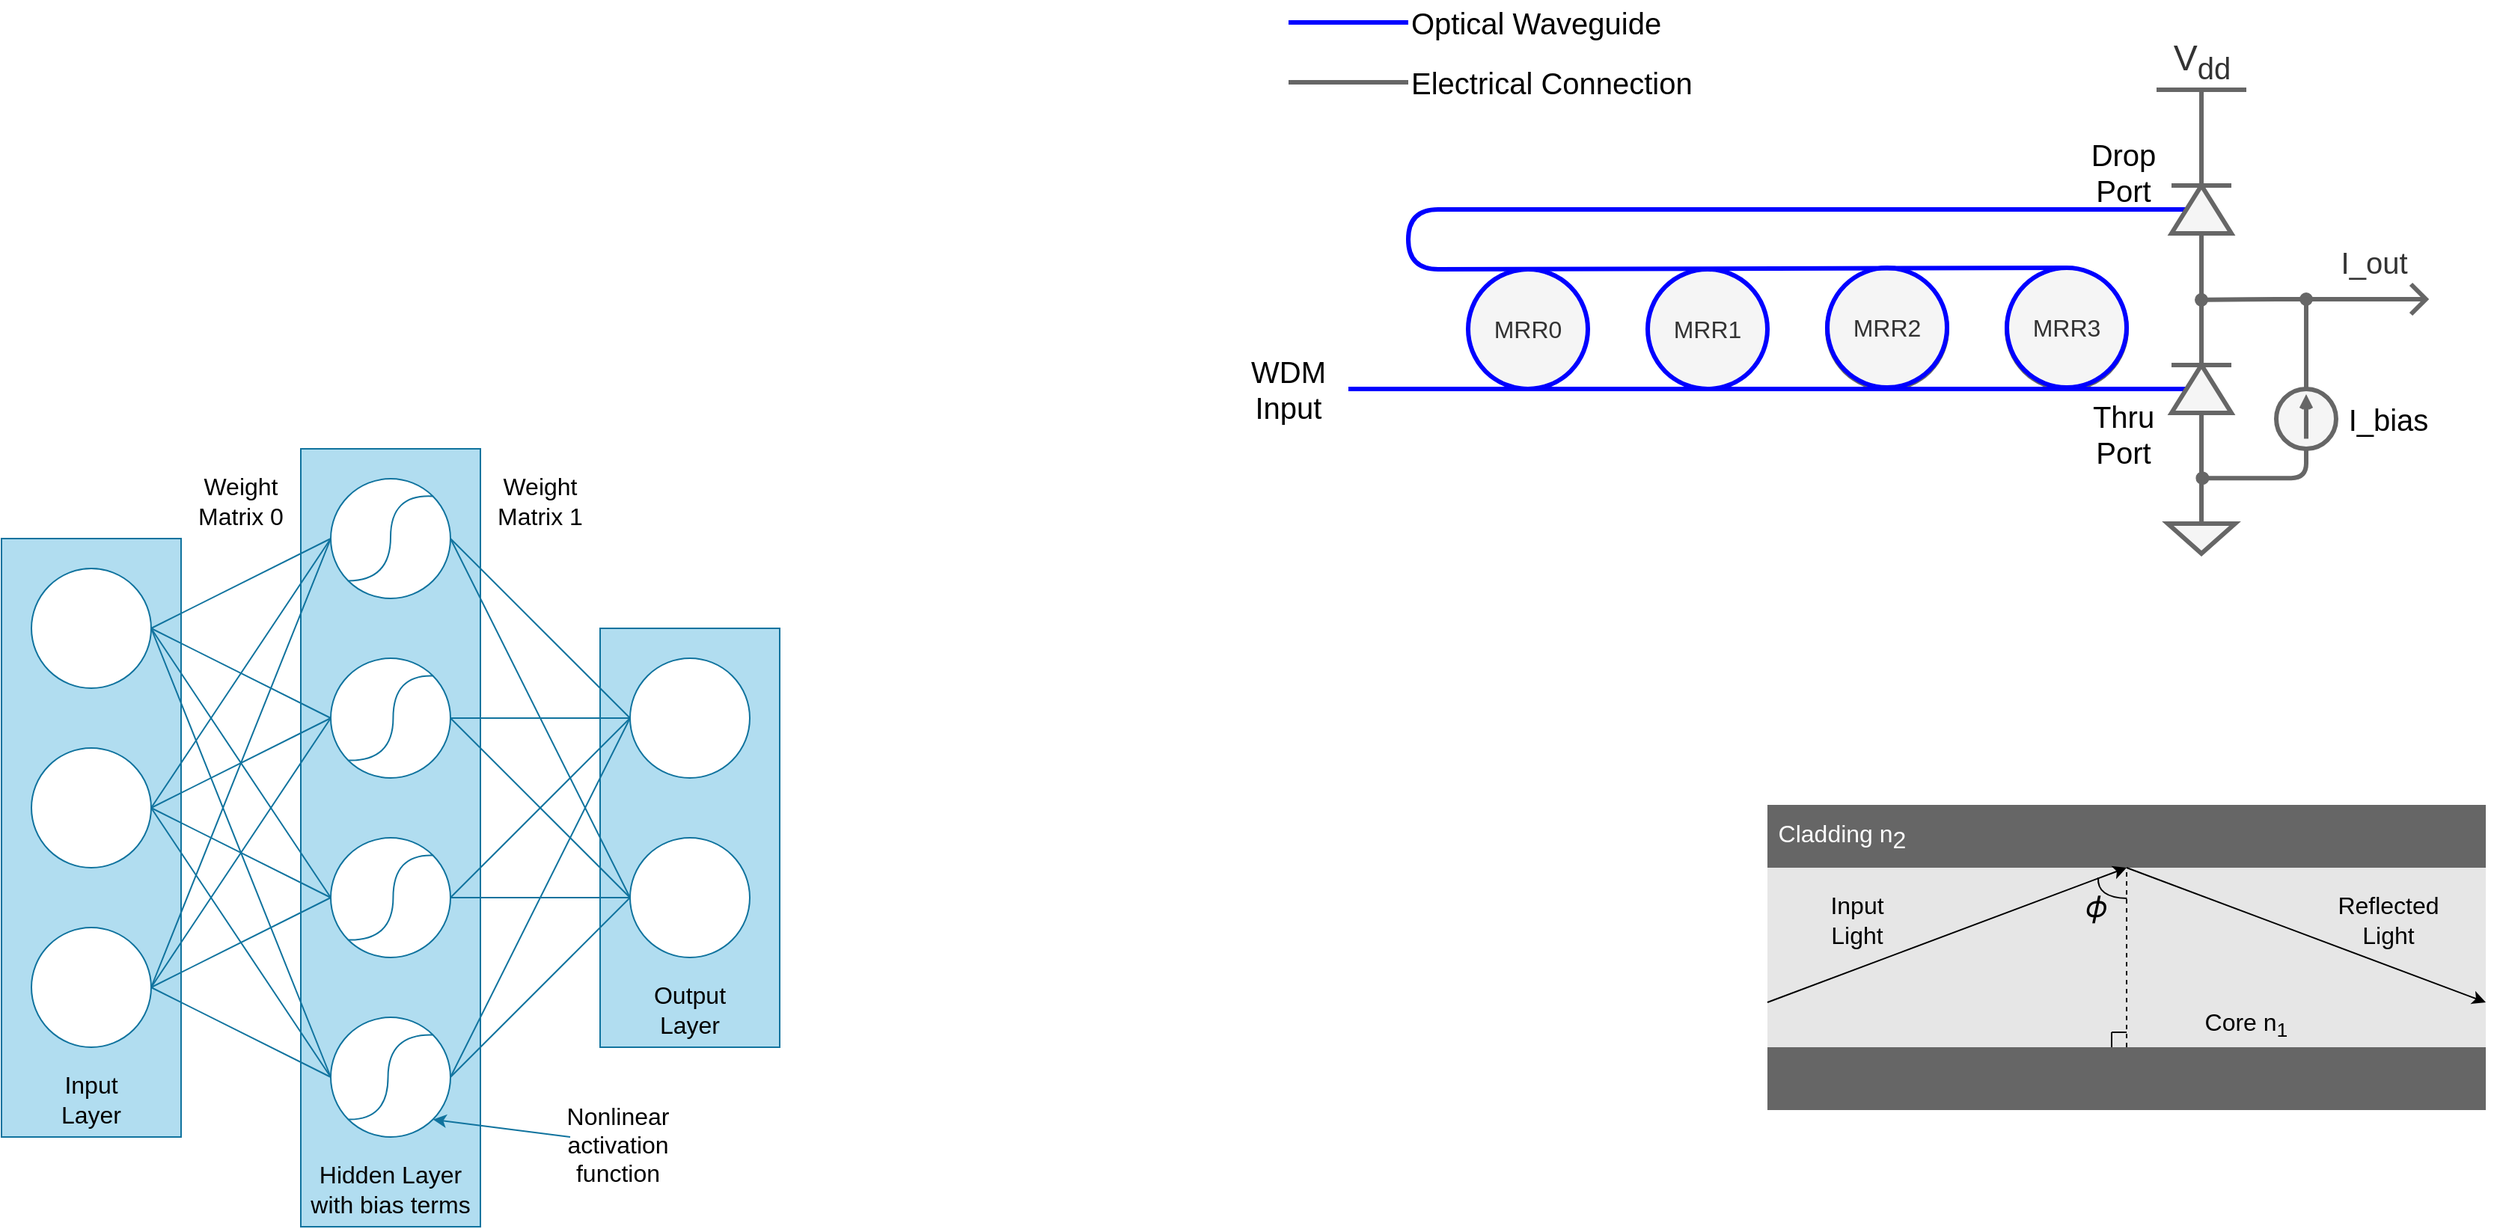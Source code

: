 <mxfile>
    <diagram id="0TyWNx4oN2dEcKVhcqcM" name="Page-1">
        <mxGraphModel dx="668" dy="779" grid="0" gridSize="10" guides="1" tooltips="1" connect="1" arrows="1" fold="1" page="0" pageScale="1" pageWidth="850" pageHeight="1100" background="#ffffff" math="0" shadow="0">
            <root>
                <mxCell id="0"/>
                <mxCell id="1" parent="0"/>
                <mxCell id="108" value="" style="rounded=0;whiteSpace=wrap;html=1;strokeColor=none;fillColor=#E6E6E6;" vertex="1" parent="1">
                    <mxGeometry x="1360" y="280" width="480" height="120" as="geometry"/>
                </mxCell>
                <mxCell id="13" value="" style="rounded=0;whiteSpace=wrap;html=1;fillColor=#b1ddf0;strokeColor=#10739E;fontSize=16;" parent="1" vertex="1">
                    <mxGeometry x="580" y="120" width="120" height="280" as="geometry"/>
                </mxCell>
                <mxCell id="12" value="" style="rounded=0;whiteSpace=wrap;html=1;fillColor=#b1ddf0;strokeColor=#10739E;fontSize=16;" parent="1" vertex="1">
                    <mxGeometry x="380" width="120" height="520" as="geometry"/>
                </mxCell>
                <mxCell id="11" value="" style="rounded=0;whiteSpace=wrap;html=1;fillColor=#b1ddf0;strokeColor=#10739E;fontSize=16;" parent="1" vertex="1">
                    <mxGeometry x="180" y="60" width="120" height="400" as="geometry"/>
                </mxCell>
                <mxCell id="2" value="" style="ellipse;whiteSpace=wrap;html=1;aspect=fixed;strokeColor=#10739E;fontSize=16;" parent="1" vertex="1">
                    <mxGeometry x="200" y="80" width="80" height="80" as="geometry"/>
                </mxCell>
                <mxCell id="3" value="" style="ellipse;whiteSpace=wrap;html=1;aspect=fixed;strokeColor=#10739E;fontSize=16;" parent="1" vertex="1">
                    <mxGeometry x="200" y="200" width="80" height="80" as="geometry"/>
                </mxCell>
                <mxCell id="4" value="" style="ellipse;whiteSpace=wrap;html=1;aspect=fixed;strokeColor=#10739E;fontSize=16;" parent="1" vertex="1">
                    <mxGeometry x="200" y="320" width="80" height="80" as="geometry"/>
                </mxCell>
                <mxCell id="5" value="" style="ellipse;whiteSpace=wrap;html=1;aspect=fixed;strokeColor=#10739E;fontSize=16;" parent="1" vertex="1">
                    <mxGeometry x="400" y="140" width="80" height="80" as="geometry"/>
                </mxCell>
                <mxCell id="6" value="" style="ellipse;whiteSpace=wrap;html=1;aspect=fixed;strokeColor=#10739E;fontSize=16;" parent="1" vertex="1">
                    <mxGeometry x="400" y="260" width="80" height="80" as="geometry"/>
                </mxCell>
                <mxCell id="7" value="" style="ellipse;whiteSpace=wrap;html=1;aspect=fixed;strokeColor=#10739E;fontSize=16;" parent="1" vertex="1">
                    <mxGeometry x="400" y="20" width="80" height="80" as="geometry"/>
                </mxCell>
                <mxCell id="8" value="" style="ellipse;whiteSpace=wrap;html=1;aspect=fixed;strokeColor=#10739E;fontSize=16;" parent="1" vertex="1">
                    <mxGeometry x="400" y="380" width="80" height="80" as="geometry"/>
                </mxCell>
                <mxCell id="9" value="" style="ellipse;whiteSpace=wrap;html=1;aspect=fixed;strokeColor=#10739E;fontSize=16;" parent="1" vertex="1">
                    <mxGeometry x="600" y="140" width="80" height="80" as="geometry"/>
                </mxCell>
                <mxCell id="10" value="" style="ellipse;whiteSpace=wrap;html=1;aspect=fixed;strokeColor=#10739E;fontSize=16;" parent="1" vertex="1">
                    <mxGeometry x="600" y="260" width="80" height="80" as="geometry"/>
                </mxCell>
                <mxCell id="14" value="Input Layer" style="text;html=1;strokeColor=none;fillColor=none;align=center;verticalAlign=middle;whiteSpace=wrap;rounded=0;labelBorderColor=none;fontColor=#000000;fontSize=16;" parent="1" vertex="1">
                    <mxGeometry x="210" y="420" width="60" height="30" as="geometry"/>
                </mxCell>
                <mxCell id="15" value="Hidden Layer with bias terms" style="text;html=1;strokeColor=none;fillColor=none;align=center;verticalAlign=middle;whiteSpace=wrap;rounded=0;labelBorderColor=none;fontColor=#000000;fontSize=16;" parent="1" vertex="1">
                    <mxGeometry x="380" y="480" width="120" height="30" as="geometry"/>
                </mxCell>
                <mxCell id="16" value="Output Layer" style="text;html=1;align=center;verticalAlign=middle;whiteSpace=wrap;rounded=0;labelBorderColor=none;fontColor=#000000;fontSize=16;" parent="1" vertex="1">
                    <mxGeometry x="610" y="360" width="60" height="30" as="geometry"/>
                </mxCell>
                <mxCell id="17" value="" style="endArrow=none;html=1;exitX=1;exitY=0.5;exitDx=0;exitDy=0;entryX=0;entryY=0.5;entryDx=0;entryDy=0;strokeColor=#10739E;fontSize=16;" parent="1" source="2" target="7" edge="1">
                    <mxGeometry width="50" height="50" relative="1" as="geometry">
                        <mxPoint x="480" y="260" as="sourcePoint"/>
                        <mxPoint x="530" y="210" as="targetPoint"/>
                    </mxGeometry>
                </mxCell>
                <mxCell id="18" value="" style="endArrow=none;html=1;exitX=1;exitY=0.5;exitDx=0;exitDy=0;entryX=0;entryY=0.5;entryDx=0;entryDy=0;strokeColor=#10739E;fontSize=16;" parent="1" source="3" target="5" edge="1">
                    <mxGeometry width="50" height="50" relative="1" as="geometry">
                        <mxPoint x="350" y="210" as="sourcePoint"/>
                        <mxPoint x="340" y="240" as="targetPoint"/>
                    </mxGeometry>
                </mxCell>
                <mxCell id="19" value="" style="endArrow=none;html=1;exitX=1;exitY=0.5;exitDx=0;exitDy=0;entryX=0;entryY=0.5;entryDx=0;entryDy=0;strokeColor=#10739E;fontSize=16;" parent="1" source="4" target="6" edge="1">
                    <mxGeometry width="50" height="50" relative="1" as="geometry">
                        <mxPoint x="480" y="260" as="sourcePoint"/>
                        <mxPoint x="530" y="210" as="targetPoint"/>
                    </mxGeometry>
                </mxCell>
                <mxCell id="20" value="" style="endArrow=none;html=1;exitX=1;exitY=0.5;exitDx=0;exitDy=0;entryX=0;entryY=0.5;entryDx=0;entryDy=0;strokeColor=#10739E;fontSize=16;" parent="1" source="4" target="8" edge="1">
                    <mxGeometry width="50" height="50" relative="1" as="geometry">
                        <mxPoint x="480" y="260" as="sourcePoint"/>
                        <mxPoint x="530" y="210" as="targetPoint"/>
                    </mxGeometry>
                </mxCell>
                <mxCell id="21" value="" style="endArrow=none;html=1;exitX=1;exitY=0.5;exitDx=0;exitDy=0;entryX=0;entryY=0.5;entryDx=0;entryDy=0;strokeColor=#10739E;fontSize=16;" parent="1" source="4" target="5" edge="1">
                    <mxGeometry width="50" height="50" relative="1" as="geometry">
                        <mxPoint x="480" y="260" as="sourcePoint"/>
                        <mxPoint x="530" y="210" as="targetPoint"/>
                    </mxGeometry>
                </mxCell>
                <mxCell id="22" value="" style="endArrow=none;html=1;exitX=1;exitY=0.5;exitDx=0;exitDy=0;entryX=0;entryY=0.5;entryDx=0;entryDy=0;strokeColor=#10739E;fontSize=16;" parent="1" source="4" target="7" edge="1">
                    <mxGeometry width="50" height="50" relative="1" as="geometry">
                        <mxPoint x="480" y="260" as="sourcePoint"/>
                        <mxPoint x="530" y="210" as="targetPoint"/>
                    </mxGeometry>
                </mxCell>
                <mxCell id="23" value="" style="endArrow=none;html=1;exitX=1;exitY=0.5;exitDx=0;exitDy=0;entryX=0;entryY=0.5;entryDx=0;entryDy=0;strokeColor=#10739E;fontSize=16;" parent="1" source="2" target="5" edge="1">
                    <mxGeometry width="50" height="50" relative="1" as="geometry">
                        <mxPoint x="480" y="260" as="sourcePoint"/>
                        <mxPoint x="530" y="210" as="targetPoint"/>
                    </mxGeometry>
                </mxCell>
                <mxCell id="24" value="" style="endArrow=none;html=1;exitX=1;exitY=0.5;exitDx=0;exitDy=0;entryX=0;entryY=0.5;entryDx=0;entryDy=0;strokeColor=#10739E;fontSize=16;" parent="1" source="2" target="6" edge="1">
                    <mxGeometry width="50" height="50" relative="1" as="geometry">
                        <mxPoint x="480" y="260" as="sourcePoint"/>
                        <mxPoint x="530" y="210" as="targetPoint"/>
                    </mxGeometry>
                </mxCell>
                <mxCell id="25" value="" style="endArrow=none;html=1;exitX=1;exitY=0.5;exitDx=0;exitDy=0;entryX=0;entryY=0.5;entryDx=0;entryDy=0;strokeColor=#10739E;fontSize=16;" parent="1" source="2" target="8" edge="1">
                    <mxGeometry width="50" height="50" relative="1" as="geometry">
                        <mxPoint x="480" y="260" as="sourcePoint"/>
                        <mxPoint x="530" y="210" as="targetPoint"/>
                    </mxGeometry>
                </mxCell>
                <mxCell id="26" value="" style="endArrow=none;html=1;exitX=1;exitY=0.5;exitDx=0;exitDy=0;entryX=0;entryY=0.5;entryDx=0;entryDy=0;strokeColor=#10739E;fontSize=16;" parent="1" source="3" target="7" edge="1">
                    <mxGeometry width="50" height="50" relative="1" as="geometry">
                        <mxPoint x="480" y="260" as="sourcePoint"/>
                        <mxPoint x="530" y="210" as="targetPoint"/>
                    </mxGeometry>
                </mxCell>
                <mxCell id="27" value="" style="endArrow=none;html=1;exitX=1;exitY=0.5;exitDx=0;exitDy=0;entryX=0;entryY=0.5;entryDx=0;entryDy=0;strokeColor=#10739E;fontSize=16;" parent="1" source="3" target="6" edge="1">
                    <mxGeometry width="50" height="50" relative="1" as="geometry">
                        <mxPoint x="480" y="260" as="sourcePoint"/>
                        <mxPoint x="530" y="210" as="targetPoint"/>
                    </mxGeometry>
                </mxCell>
                <mxCell id="28" value="" style="endArrow=none;html=1;exitX=1;exitY=0.5;exitDx=0;exitDy=0;entryX=0;entryY=0.5;entryDx=0;entryDy=0;strokeColor=#10739E;fontSize=16;" parent="1" source="3" target="8" edge="1">
                    <mxGeometry width="50" height="50" relative="1" as="geometry">
                        <mxPoint x="480" y="260" as="sourcePoint"/>
                        <mxPoint x="530" y="210" as="targetPoint"/>
                    </mxGeometry>
                </mxCell>
                <mxCell id="29" value="" style="endArrow=none;html=1;exitX=1;exitY=0.5;exitDx=0;exitDy=0;entryX=0;entryY=0.5;entryDx=0;entryDy=0;strokeColor=#10739E;fontSize=16;" parent="1" source="7" target="9" edge="1">
                    <mxGeometry width="50" height="50" relative="1" as="geometry">
                        <mxPoint x="480" y="260" as="sourcePoint"/>
                        <mxPoint x="530" y="210" as="targetPoint"/>
                    </mxGeometry>
                </mxCell>
                <mxCell id="30" value="" style="endArrow=none;html=1;exitX=1;exitY=0.5;exitDx=0;exitDy=0;entryX=0;entryY=0.5;entryDx=0;entryDy=0;strokeColor=#10739E;fontSize=16;" parent="1" source="5" target="9" edge="1">
                    <mxGeometry width="50" height="50" relative="1" as="geometry">
                        <mxPoint x="480" y="260" as="sourcePoint"/>
                        <mxPoint x="530" y="210" as="targetPoint"/>
                    </mxGeometry>
                </mxCell>
                <mxCell id="31" value="" style="endArrow=none;html=1;exitX=1;exitY=0.5;exitDx=0;exitDy=0;entryX=0;entryY=0.5;entryDx=0;entryDy=0;strokeColor=#10739E;fontSize=16;" parent="1" source="6" target="9" edge="1">
                    <mxGeometry width="50" height="50" relative="1" as="geometry">
                        <mxPoint x="480" y="260" as="sourcePoint"/>
                        <mxPoint x="530" y="210" as="targetPoint"/>
                    </mxGeometry>
                </mxCell>
                <mxCell id="32" value="" style="endArrow=none;html=1;exitX=1;exitY=0.5;exitDx=0;exitDy=0;entryX=0;entryY=0.5;entryDx=0;entryDy=0;strokeColor=#10739E;fontSize=16;" parent="1" source="8" target="9" edge="1">
                    <mxGeometry width="50" height="50" relative="1" as="geometry">
                        <mxPoint x="480" y="260" as="sourcePoint"/>
                        <mxPoint x="530" y="210" as="targetPoint"/>
                    </mxGeometry>
                </mxCell>
                <mxCell id="33" value="" style="endArrow=none;html=1;exitX=1;exitY=0.5;exitDx=0;exitDy=0;entryX=0;entryY=0.5;entryDx=0;entryDy=0;strokeColor=#10739E;fontSize=16;" parent="1" source="7" target="10" edge="1">
                    <mxGeometry width="50" height="50" relative="1" as="geometry">
                        <mxPoint x="480" y="260" as="sourcePoint"/>
                        <mxPoint x="530" y="210" as="targetPoint"/>
                    </mxGeometry>
                </mxCell>
                <mxCell id="34" value="" style="endArrow=none;html=1;exitX=1;exitY=0.5;exitDx=0;exitDy=0;entryX=0;entryY=0.5;entryDx=0;entryDy=0;strokeColor=#10739E;fontSize=16;" parent="1" source="5" target="10" edge="1">
                    <mxGeometry width="50" height="50" relative="1" as="geometry">
                        <mxPoint x="480" y="260" as="sourcePoint"/>
                        <mxPoint x="530" y="210" as="targetPoint"/>
                    </mxGeometry>
                </mxCell>
                <mxCell id="35" value="" style="endArrow=none;html=1;exitX=1;exitY=0.5;exitDx=0;exitDy=0;entryX=0;entryY=0.5;entryDx=0;entryDy=0;strokeColor=#10739E;fontSize=16;" parent="1" source="6" target="10" edge="1">
                    <mxGeometry width="50" height="50" relative="1" as="geometry">
                        <mxPoint x="480" y="260" as="sourcePoint"/>
                        <mxPoint x="530" y="210" as="targetPoint"/>
                    </mxGeometry>
                </mxCell>
                <mxCell id="36" value="" style="endArrow=none;html=1;exitX=1;exitY=0.5;exitDx=0;exitDy=0;entryX=0;entryY=0.5;entryDx=0;entryDy=0;strokeColor=#10739E;fontSize=16;" parent="1" source="8" target="10" edge="1">
                    <mxGeometry width="50" height="50" relative="1" as="geometry">
                        <mxPoint x="480" y="260" as="sourcePoint"/>
                        <mxPoint x="530" y="210" as="targetPoint"/>
                    </mxGeometry>
                </mxCell>
                <mxCell id="37" value="" style="curved=1;endArrow=none;html=1;endFill=0;entryX=1;entryY=0;entryDx=0;entryDy=0;exitX=0;exitY=1;exitDx=0;exitDy=0;strokeColor=#10739E;fontSize=16;" parent="1" source="7" target="7" edge="1">
                    <mxGeometry width="50" height="50" relative="1" as="geometry">
                        <mxPoint x="410" y="80" as="sourcePoint"/>
                        <mxPoint x="460" y="30" as="targetPoint"/>
                        <Array as="points">
                            <mxPoint x="440" y="88"/>
                            <mxPoint x="440" y="30"/>
                        </Array>
                    </mxGeometry>
                </mxCell>
                <mxCell id="38" value="" style="curved=1;endArrow=none;html=1;endFill=0;entryX=1;entryY=0;entryDx=0;entryDy=0;exitX=0;exitY=1;exitDx=0;exitDy=0;strokeColor=#10739E;fontSize=16;" parent="1" source="5" target="5" edge="1">
                    <mxGeometry width="50" height="50" relative="1" as="geometry">
                        <mxPoint x="413.436" y="209.144" as="sourcePoint"/>
                        <mxPoint x="470.004" y="152.576" as="targetPoint"/>
                        <Array as="points">
                            <mxPoint x="441.72" y="208.86"/>
                            <mxPoint x="441.72" y="150.86"/>
                        </Array>
                    </mxGeometry>
                </mxCell>
                <mxCell id="39" value="" style="curved=1;endArrow=none;html=1;endFill=0;entryX=1;entryY=0;entryDx=0;entryDy=0;exitX=0;exitY=1;exitDx=0;exitDy=0;strokeColor=#10739E;fontSize=16;" parent="1" source="6" target="6" edge="1">
                    <mxGeometry width="50" height="50" relative="1" as="geometry">
                        <mxPoint x="413.436" y="329.144" as="sourcePoint"/>
                        <mxPoint x="470.004" y="272.576" as="targetPoint"/>
                        <Array as="points">
                            <mxPoint x="441.72" y="328.86"/>
                            <mxPoint x="441.72" y="270.86"/>
                        </Array>
                    </mxGeometry>
                </mxCell>
                <mxCell id="40" value="" style="curved=1;endArrow=none;html=1;endFill=0;entryX=1;entryY=0;entryDx=0;entryDy=0;exitX=0;exitY=1;exitDx=0;exitDy=0;strokeColor=#10739E;fontSize=16;" parent="1" source="8" target="8" edge="1">
                    <mxGeometry width="50" height="50" relative="1" as="geometry">
                        <mxPoint x="409.996" y="449.144" as="sourcePoint"/>
                        <mxPoint x="466.564" y="392.576" as="targetPoint"/>
                        <Array as="points">
                            <mxPoint x="438.28" y="448.86"/>
                            <mxPoint x="438.28" y="390.86"/>
                        </Array>
                    </mxGeometry>
                </mxCell>
                <mxCell id="42" value="Weight&lt;br style=&quot;font-size: 16px;&quot;&gt;Matrix 1" style="text;html=1;align=center;verticalAlign=middle;whiteSpace=wrap;rounded=0;labelBorderColor=none;fontColor=#000000;fontSize=16;" parent="1" vertex="1">
                    <mxGeometry x="510" y="20" width="60" height="30" as="geometry"/>
                </mxCell>
                <mxCell id="43" value="Weight&lt;br style=&quot;font-size: 16px;&quot;&gt;Matrix 0" style="text;html=1;strokeColor=none;fillColor=none;align=center;verticalAlign=middle;whiteSpace=wrap;rounded=0;labelBorderColor=none;fontColor=#000000;fontSize=16;" parent="1" vertex="1">
                    <mxGeometry x="310" y="20" width="60" height="30" as="geometry"/>
                </mxCell>
                <mxCell id="44" value="" style="endArrow=classic;html=1;entryX=1;entryY=1;entryDx=0;entryDy=0;strokeColor=#10739E;fontSize=16;" parent="1" target="8" edge="1">
                    <mxGeometry width="50" height="50" relative="1" as="geometry">
                        <mxPoint x="560" y="460" as="sourcePoint"/>
                        <mxPoint x="620" y="460" as="targetPoint"/>
                    </mxGeometry>
                </mxCell>
                <mxCell id="53" value="Nonlinear activation function" style="text;html=1;align=center;verticalAlign=middle;whiteSpace=wrap;rounded=0;labelBorderColor=none;fontColor=#000000;strokeColor=none;fontSize=16;" parent="1" vertex="1">
                    <mxGeometry x="562" y="450" width="60" height="30" as="geometry"/>
                </mxCell>
                <mxCell id="57" value="MRR1" style="ellipse;whiteSpace=wrap;html=1;aspect=fixed;labelBorderColor=none;fontSize=16;fillColor=#f5f5f5;fontColor=#333333;strokeColor=#0000FF;strokeWidth=3;" parent="1" vertex="1">
                    <mxGeometry x="1280" y="-120" width="80" height="80" as="geometry"/>
                </mxCell>
                <mxCell id="58" value="" style="ellipse;whiteSpace=wrap;html=1;aspect=fixed;labelBorderColor=none;fontSize=16;fillColor=#f5f5f5;fontColor=#333333;strokeColor=#666666;strokeWidth=3;" parent="1" vertex="1">
                    <mxGeometry x="1400" y="-120" width="80" height="80" as="geometry"/>
                </mxCell>
                <mxCell id="60" value="" style="ellipse;whiteSpace=wrap;html=1;aspect=fixed;labelBorderColor=none;fontSize=16;fillColor=#f5f5f5;fontColor=#333333;strokeColor=#666666;strokeWidth=3;" parent="1" vertex="1">
                    <mxGeometry x="1520" y="-120" width="80" height="80" as="geometry"/>
                </mxCell>
                <mxCell id="63" value="" style="endArrow=none;html=1;strokeColor=#0000FF;fontSize=16;fontColor=#000000;fillColor=#f5f5f5;strokeWidth=3;" parent="1" edge="1">
                    <mxGeometry width="50" height="50" relative="1" as="geometry">
                        <mxPoint x="1140" y="-160" as="sourcePoint"/>
                        <mxPoint x="1640" y="-160" as="targetPoint"/>
                    </mxGeometry>
                </mxCell>
                <mxCell id="65" value="" style="curved=1;endArrow=none;html=1;strokeColor=#0000FF;strokeWidth=3;fontSize=16;fontColor=#000000;fillColor=#f5f5f5;endFill=0;exitX=0;exitY=0;exitDx=0;exitDy=0;exitPerimeter=0;entryX=0;entryY=0;entryDx=0;entryDy=0;entryPerimeter=0;" parent="1" target="63" edge="1">
                    <mxGeometry width="50" height="50" relative="1" as="geometry">
                        <mxPoint x="1140" y="-120" as="sourcePoint"/>
                        <mxPoint x="1120" y="-160" as="targetPoint"/>
                        <Array as="points">
                            <mxPoint x="1120" y="-120"/>
                            <mxPoint x="1120" y="-160"/>
                        </Array>
                    </mxGeometry>
                </mxCell>
                <mxCell id="79" style="edgeStyle=orthogonalEdgeStyle;html=1;exitX=1;exitY=0.5;exitDx=0;exitDy=0;exitPerimeter=0;entryX=0;entryY=0.5;entryDx=0;entryDy=0;entryPerimeter=0;strokeColor=#666666;strokeWidth=3;fontSize=16;fontColor=#000000;endArrow=none;endFill=0;fillColor=#f5f5f5;" parent="1" source="66" target="68" edge="1">
                    <mxGeometry relative="1" as="geometry"/>
                </mxCell>
                <mxCell id="68" value="" style="pointerEvents=1;fillColor=#f5f5f5;verticalLabelPosition=bottom;shadow=0;dashed=0;align=center;html=1;verticalAlign=top;shape=mxgraph.electrical.diodes.diode;labelBorderColor=none;strokeColor=#666666;strokeWidth=3;fontSize=16;fontColor=#333333;rotation=-90;" parent="1" vertex="1">
                    <mxGeometry x="1610" y="-180" width="80" height="40" as="geometry"/>
                </mxCell>
                <mxCell id="69" value="V&lt;sub&gt;dd&lt;/sub&gt;" style="verticalLabelPosition=top;verticalAlign=bottom;shape=mxgraph.electrical.signal_sources.vdd;shadow=0;dashed=0;align=center;strokeWidth=3;fontSize=24;html=1;flipV=1;labelBorderColor=none;strokeColor=#666666;fontColor=#333333;fillColor=#f5f5f5;" parent="1" vertex="1">
                    <mxGeometry x="1620" y="-240" width="60" height="40" as="geometry"/>
                </mxCell>
                <mxCell id="75" style="edgeStyle=orthogonalEdgeStyle;html=1;exitX=0.5;exitY=0;exitDx=0;exitDy=0;exitPerimeter=0;entryX=0;entryY=0.5;entryDx=0;entryDy=0;entryPerimeter=0;strokeColor=#666666;strokeWidth=3;fontSize=16;fontColor=#000000;endArrow=none;endFill=0;fillColor=#f5f5f5;" parent="1" source="70" target="66" edge="1">
                    <mxGeometry relative="1" as="geometry"/>
                </mxCell>
                <mxCell id="70" value="" style="pointerEvents=1;verticalLabelPosition=bottom;shadow=0;dashed=0;align=center;html=1;verticalAlign=top;shape=mxgraph.electrical.signal_sources.signal_ground;labelBorderColor=none;strokeColor=#666666;strokeWidth=3;fontSize=16;fontColor=#333333;fillColor=#f5f5f5;" parent="1" vertex="1">
                    <mxGeometry x="1627.5" y="40" width="45" height="30" as="geometry"/>
                </mxCell>
                <mxCell id="78" style="edgeStyle=orthogonalEdgeStyle;html=1;exitX=0;exitY=0.5;exitDx=0;exitDy=0;exitPerimeter=0;strokeColor=#666666;strokeWidth=3;fontSize=16;fontColor=#000000;endArrow=oval;endFill=1;fillColor=#f5f5f5;" parent="1" source="71" edge="1">
                    <mxGeometry relative="1" as="geometry">
                        <mxPoint x="1650" y="-99.6" as="targetPoint"/>
                    </mxGeometry>
                </mxCell>
                <mxCell id="71" value="I_out" style="verticalLabelPosition=top;verticalAlign=bottom;shape=mxgraph.electrical.signal_sources.current_flow;shadow=0;dashed=0;align=center;strokeWidth=3;fontSize=20;html=1;labelBorderColor=none;strokeColor=#666666;fontColor=#333333;fillColor=#f5f5f5;" parent="1" vertex="1">
                    <mxGeometry x="1730" y="-110" width="70" height="20" as="geometry"/>
                </mxCell>
                <mxCell id="76" style="edgeStyle=orthogonalEdgeStyle;html=1;exitX=0;exitY=0.5;exitDx=0;exitDy=0;exitPerimeter=0;entryX=1.4;entryY=0.49;entryDx=0;entryDy=0;entryPerimeter=0;strokeColor=#666666;strokeWidth=3;fontSize=16;fontColor=#000000;endArrow=oval;endFill=1;fillColor=#f5f5f5;" parent="1" source="74" target="75" edge="1">
                    <mxGeometry relative="1" as="geometry">
                        <Array as="points">
                            <mxPoint x="1720" y="20"/>
                        </Array>
                    </mxGeometry>
                </mxCell>
                <mxCell id="80" style="edgeStyle=orthogonalEdgeStyle;html=1;exitX=1;exitY=0.5;exitDx=0;exitDy=0;exitPerimeter=0;strokeColor=#666666;strokeWidth=3;fontSize=16;fontColor=#000000;endArrow=oval;endFill=1;fillColor=#f5f5f5;" parent="1" source="74" edge="1">
                    <mxGeometry relative="1" as="geometry">
                        <mxPoint x="1720" y="-100" as="targetPoint"/>
                    </mxGeometry>
                </mxCell>
                <mxCell id="74" value="" style="pointerEvents=1;verticalLabelPosition=bottom;shadow=0;dashed=0;align=center;html=1;verticalAlign=top;shape=mxgraph.electrical.signal_sources.source;aspect=fixed;points=[[0.5,0,0],[1,0.5,0],[0.5,1,0],[0,0.5,0]];elSignalType=dc1;labelBorderColor=none;strokeColor=#666666;strokeWidth=3;fontSize=16;fontColor=#333333;fillColor=#f5f5f5;rotation=-90;" parent="1" vertex="1">
                    <mxGeometry x="1700" y="-40" width="40" height="40" as="geometry"/>
                </mxCell>
                <mxCell id="83" value="" style="endArrow=none;html=1;strokeColor=#0000FF;fontSize=16;fontColor=#000000;fillColor=#f5f5f5;strokeWidth=3;" parent="1" edge="1">
                    <mxGeometry width="50" height="50" relative="1" as="geometry">
                        <mxPoint x="1080.0" y="-40.0" as="sourcePoint"/>
                        <mxPoint x="1640" y="-40.0" as="targetPoint"/>
                    </mxGeometry>
                </mxCell>
                <mxCell id="84" value="MRR0" style="ellipse;whiteSpace=wrap;html=1;aspect=fixed;labelBorderColor=none;fontSize=16;fillColor=#f5f5f5;fontColor=#333333;strokeColor=#0000FF;strokeWidth=3;" parent="1" vertex="1">
                    <mxGeometry x="1160" y="-120" width="80" height="80" as="geometry"/>
                </mxCell>
                <mxCell id="85" value="MRR2" style="ellipse;whiteSpace=wrap;html=1;aspect=fixed;labelBorderColor=none;fontSize=16;fillColor=#f5f5f5;fontColor=#333333;strokeColor=#0000FF;strokeWidth=3;" parent="1" vertex="1">
                    <mxGeometry x="1400" y="-120.95" width="80" height="80" as="geometry"/>
                </mxCell>
                <mxCell id="86" value="MRR3" style="ellipse;whiteSpace=wrap;html=1;aspect=fixed;labelBorderColor=none;fontSize=16;fillColor=#f5f5f5;fontColor=#333333;strokeColor=#0000FF;strokeWidth=3;" parent="1" vertex="1">
                    <mxGeometry x="1520" y="-120.95" width="80" height="80" as="geometry"/>
                </mxCell>
                <mxCell id="87" value="" style="endArrow=none;html=1;strokeColor=#0000FF;fontSize=16;fontColor=#000000;fillColor=#f5f5f5;strokeWidth=3;entryX=0.5;entryY=0;entryDx=0;entryDy=0;" parent="1" target="86" edge="1">
                    <mxGeometry width="50" height="50" relative="1" as="geometry">
                        <mxPoint x="1140" y="-120" as="sourcePoint"/>
                        <mxPoint x="1260" y="-10.95" as="targetPoint"/>
                        <Array as="points"/>
                    </mxGeometry>
                </mxCell>
                <mxCell id="66" value="" style="pointerEvents=1;fillColor=#f5f5f5;verticalLabelPosition=bottom;shadow=0;dashed=0;align=center;html=1;verticalAlign=top;shape=mxgraph.electrical.diodes.diode;labelBorderColor=none;strokeColor=#666666;strokeWidth=3;fontSize=16;fontColor=#333333;rotation=-90;" parent="1" vertex="1">
                    <mxGeometry x="1610" y="-60" width="80" height="40" as="geometry"/>
                </mxCell>
                <mxCell id="88" value="WDM&lt;br&gt;Input" style="text;html=1;strokeColor=none;fillColor=none;align=center;verticalAlign=middle;whiteSpace=wrap;rounded=0;labelBorderColor=none;strokeWidth=3;fontSize=20;fontColor=#000000;" parent="1" vertex="1">
                    <mxGeometry x="1010" y="-55" width="60" height="30" as="geometry"/>
                </mxCell>
                <mxCell id="89" value="Thru&lt;br&gt;Port" style="text;html=1;strokeColor=none;fillColor=none;align=center;verticalAlign=middle;whiteSpace=wrap;rounded=0;labelBorderColor=none;strokeWidth=3;fontSize=20;fontColor=#000000;" parent="1" vertex="1">
                    <mxGeometry x="1567.5" y="-25" width="60" height="30" as="geometry"/>
                </mxCell>
                <mxCell id="90" value="Drop&lt;br&gt;Port" style="text;html=1;strokeColor=none;fillColor=none;align=center;verticalAlign=middle;whiteSpace=wrap;rounded=0;labelBorderColor=none;strokeWidth=3;fontSize=20;fontColor=#000000;" parent="1" vertex="1">
                    <mxGeometry x="1567.5" y="-200" width="60" height="30" as="geometry"/>
                </mxCell>
                <mxCell id="91" value="Optical Waveguide" style="text;html=1;strokeColor=none;fillColor=none;align=left;verticalAlign=middle;whiteSpace=wrap;rounded=0;labelBorderColor=none;strokeWidth=3;fontSize=20;fontColor=#000000;" parent="1" vertex="1">
                    <mxGeometry x="1120" y="-300" width="190" height="30" as="geometry"/>
                </mxCell>
                <mxCell id="92" value="Electrical Connection" style="text;html=1;strokeColor=none;fillColor=none;align=left;verticalAlign=middle;whiteSpace=wrap;rounded=0;labelBorderColor=none;strokeWidth=3;fontSize=20;fontColor=#000000;" parent="1" vertex="1">
                    <mxGeometry x="1120" y="-260" width="190" height="30" as="geometry"/>
                </mxCell>
                <mxCell id="93" value="" style="endArrow=none;html=1;strokeColor=#0000FF;strokeWidth=3;fontSize=20;fontColor=#000000;entryX=0;entryY=0.5;entryDx=0;entryDy=0;" parent="1" target="91" edge="1">
                    <mxGeometry width="50" height="50" relative="1" as="geometry">
                        <mxPoint x="1040" y="-285" as="sourcePoint"/>
                        <mxPoint x="1090" y="-310" as="targetPoint"/>
                    </mxGeometry>
                </mxCell>
                <mxCell id="94" value="" style="endArrow=none;html=1;strokeColor=#666666;strokeWidth=3;fontSize=20;fontColor=#000000;fillColor=#f5f5f5;entryX=0;entryY=0.5;entryDx=0;entryDy=0;" parent="1" target="92" edge="1">
                    <mxGeometry width="50" height="50" relative="1" as="geometry">
                        <mxPoint x="1040" y="-245" as="sourcePoint"/>
                        <mxPoint x="1090" y="-240" as="targetPoint"/>
                    </mxGeometry>
                </mxCell>
                <mxCell id="96" value="I_bias" style="text;html=1;strokeColor=none;fillColor=none;align=center;verticalAlign=middle;whiteSpace=wrap;rounded=0;labelBorderColor=none;strokeWidth=3;fontSize=20;fontColor=#000000;" parent="1" vertex="1">
                    <mxGeometry x="1745" y="-35" width="60" height="30" as="geometry"/>
                </mxCell>
                <mxCell id="97" value="" style="rounded=0;whiteSpace=wrap;html=1;strokeColor=none;fillColor=#666666;" vertex="1" parent="1">
                    <mxGeometry x="1360" y="238" width="480" height="42" as="geometry"/>
                </mxCell>
                <mxCell id="100" value="" style="endArrow=none;dashed=1;html=1;strokeColor=#000000;startArrow=none;entryX=0.5;entryY=1;entryDx=0;entryDy=0;exitX=0.5;exitY=0;exitDx=0;exitDy=0;" edge="1" parent="1" source="99" target="97">
                    <mxGeometry width="50" height="50" relative="1" as="geometry">
                        <mxPoint x="1560" y="360" as="sourcePoint"/>
                        <mxPoint x="1540" y="390" as="targetPoint"/>
                    </mxGeometry>
                </mxCell>
                <mxCell id="101" value="" style="endArrow=none;dashed=1;html=1;strokeColor=#000000;" edge="1" parent="1" target="99">
                    <mxGeometry width="50" height="50" relative="1" as="geometry">
                        <mxPoint x="1490" y="440" as="sourcePoint"/>
                        <mxPoint x="1540" y="390" as="targetPoint"/>
                    </mxGeometry>
                </mxCell>
                <mxCell id="99" value="" style="rounded=0;whiteSpace=wrap;html=1;strokeColor=none;fillColor=#666666;" vertex="1" parent="1">
                    <mxGeometry x="1360" y="400" width="480" height="42" as="geometry"/>
                </mxCell>
                <mxCell id="109" value="" style="endArrow=classic;html=1;strokeColor=#000000;entryX=0.5;entryY=1;entryDx=0;entryDy=0;exitX=0;exitY=0.75;exitDx=0;exitDy=0;" edge="1" parent="1" source="108" target="97">
                    <mxGeometry width="50" height="50" relative="1" as="geometry">
                        <mxPoint x="1490" y="210" as="sourcePoint"/>
                        <mxPoint x="1530" y="290" as="targetPoint"/>
                    </mxGeometry>
                </mxCell>
                <mxCell id="110" value="" style="endArrow=classic;html=1;strokeColor=#000000;exitX=0.5;exitY=1;exitDx=0;exitDy=0;entryX=1;entryY=0.75;entryDx=0;entryDy=0;" edge="1" parent="1" source="97" target="108">
                    <mxGeometry width="50" height="50" relative="1" as="geometry">
                        <mxPoint x="1610" y="350" as="sourcePoint"/>
                        <mxPoint x="1660" y="300" as="targetPoint"/>
                    </mxGeometry>
                </mxCell>
                <mxCell id="111" value="" style="curved=1;endArrow=none;html=1;strokeColor=#000000;endFill=0;entryX=0.921;entryY=0.073;entryDx=0;entryDy=0;entryPerimeter=0;exitX=0.4;exitY=0.171;exitDx=0;exitDy=0;exitPerimeter=0;" edge="1" parent="1" source="100" target="109">
                    <mxGeometry width="50" height="50" relative="1" as="geometry">
                        <mxPoint x="1510" y="380" as="sourcePoint"/>
                        <mxPoint x="1560" y="330" as="targetPoint"/>
                        <Array as="points">
                            <mxPoint x="1580" y="300"/>
                        </Array>
                    </mxGeometry>
                </mxCell>
                <mxCell id="112" value="&lt;span id=&quot;docs-internal-guid-8cc5884c-7fff-97bd-b030-cb486cfc8b59&quot;&gt;&lt;span style=&quot;font-family: Calibri, sans-serif; background-color: transparent; font-variant-numeric: normal; font-variant-east-asian: normal; vertical-align: baseline;&quot;&gt;&lt;font style=&quot;font-size: 20px;&quot;&gt;𝜙&lt;/font&gt;&lt;/span&gt;&lt;/span&gt;" style="text;html=1;strokeColor=none;fillColor=none;align=center;verticalAlign=middle;whiteSpace=wrap;rounded=0;fontColor=#000000;" vertex="1" parent="1">
                    <mxGeometry x="1550" y="290" width="60" height="30" as="geometry"/>
                </mxCell>
                <mxCell id="113" value="&lt;font color=&quot;#ffffff&quot; style=&quot;font-size: 16px;&quot;&gt;Cladding n&lt;sub style=&quot;font-size: 16px;&quot;&gt;2&lt;/sub&gt;&lt;/font&gt;" style="text;html=1;strokeColor=none;fillColor=none;align=center;verticalAlign=middle;whiteSpace=wrap;rounded=0;fontSize=16;fontColor=#000000;" vertex="1" parent="1">
                    <mxGeometry x="1350" y="244" width="120" height="30" as="geometry"/>
                </mxCell>
                <mxCell id="114" value="&lt;font style=&quot;font-size: 16px;&quot;&gt;Core n&lt;sub&gt;1&lt;/sub&gt;&lt;/font&gt;" style="text;html=1;strokeColor=none;fillColor=none;align=center;verticalAlign=middle;whiteSpace=wrap;rounded=0;fontSize=16;fontColor=#000000;" vertex="1" parent="1">
                    <mxGeometry x="1620" y="370" width="120" height="30" as="geometry"/>
                </mxCell>
                <mxCell id="115" value="Input Light" style="text;html=1;strokeColor=none;fillColor=none;align=center;verticalAlign=middle;whiteSpace=wrap;rounded=0;fontSize=16;fontColor=#000000;" vertex="1" parent="1">
                    <mxGeometry x="1390" y="300" width="60" height="30" as="geometry"/>
                </mxCell>
                <mxCell id="118" value="Reflected Light" style="text;html=1;strokeColor=none;fillColor=none;align=center;verticalAlign=middle;whiteSpace=wrap;rounded=0;fontSize=16;fontColor=#000000;" vertex="1" parent="1">
                    <mxGeometry x="1745" y="300" width="60" height="30" as="geometry"/>
                </mxCell>
                <mxCell id="119" value="" style="group" vertex="1" connectable="0" parent="1">
                    <mxGeometry x="1590" y="390" width="10" as="geometry"/>
                </mxCell>
                <mxCell id="103" value="" style="endArrow=none;html=1;strokeColor=#000000;" edge="1" parent="119">
                    <mxGeometry width="50" height="50" relative="1" as="geometry">
                        <mxPoint as="sourcePoint"/>
                        <mxPoint x="10" as="targetPoint"/>
                    </mxGeometry>
                </mxCell>
                <mxCell id="104" value="" style="endArrow=none;html=1;strokeColor=#000000;" edge="1" parent="119">
                    <mxGeometry width="50" height="50" relative="1" as="geometry">
                        <mxPoint y="10" as="sourcePoint"/>
                        <mxPoint as="targetPoint"/>
                        <Array as="points">
                            <mxPoint/>
                        </Array>
                    </mxGeometry>
                </mxCell>
            </root>
        </mxGraphModel>
    </diagram>
</mxfile>